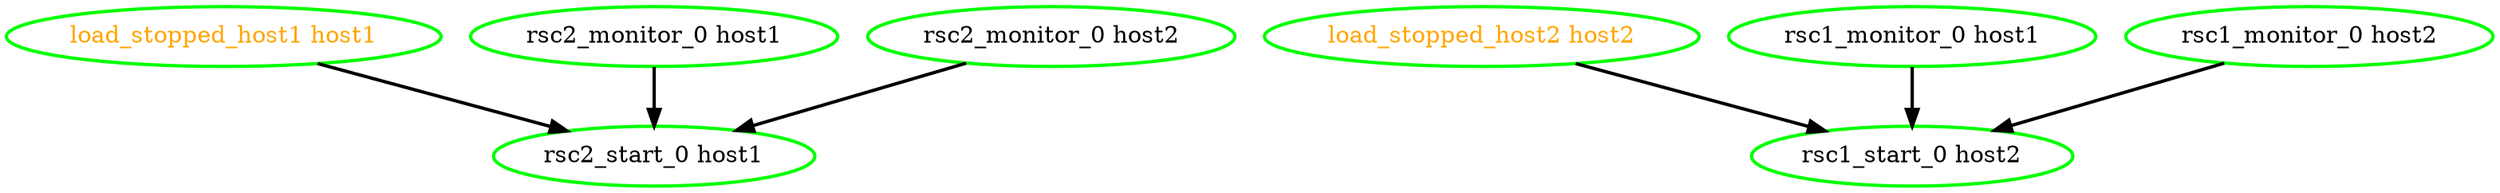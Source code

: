 digraph "g" {
"load_stopped_host1 host1" -> "rsc2_start_0 host1" [ style = bold]
"load_stopped_host1 host1" [ style=bold color="green" fontcolor="orange" ]
"load_stopped_host2 host2" -> "rsc1_start_0 host2" [ style = bold]
"load_stopped_host2 host2" [ style=bold color="green" fontcolor="orange" ]
"rsc1_monitor_0 host1" -> "rsc1_start_0 host2" [ style = bold]
"rsc1_monitor_0 host1" [ style=bold color="green" fontcolor="black" ]
"rsc1_monitor_0 host2" -> "rsc1_start_0 host2" [ style = bold]
"rsc1_monitor_0 host2" [ style=bold color="green" fontcolor="black" ]
"rsc1_start_0 host2" [ style=bold color="green" fontcolor="black" ]
"rsc2_monitor_0 host1" -> "rsc2_start_0 host1" [ style = bold]
"rsc2_monitor_0 host1" [ style=bold color="green" fontcolor="black" ]
"rsc2_monitor_0 host2" -> "rsc2_start_0 host1" [ style = bold]
"rsc2_monitor_0 host2" [ style=bold color="green" fontcolor="black" ]
"rsc2_start_0 host1" [ style=bold color="green" fontcolor="black" ]
}
